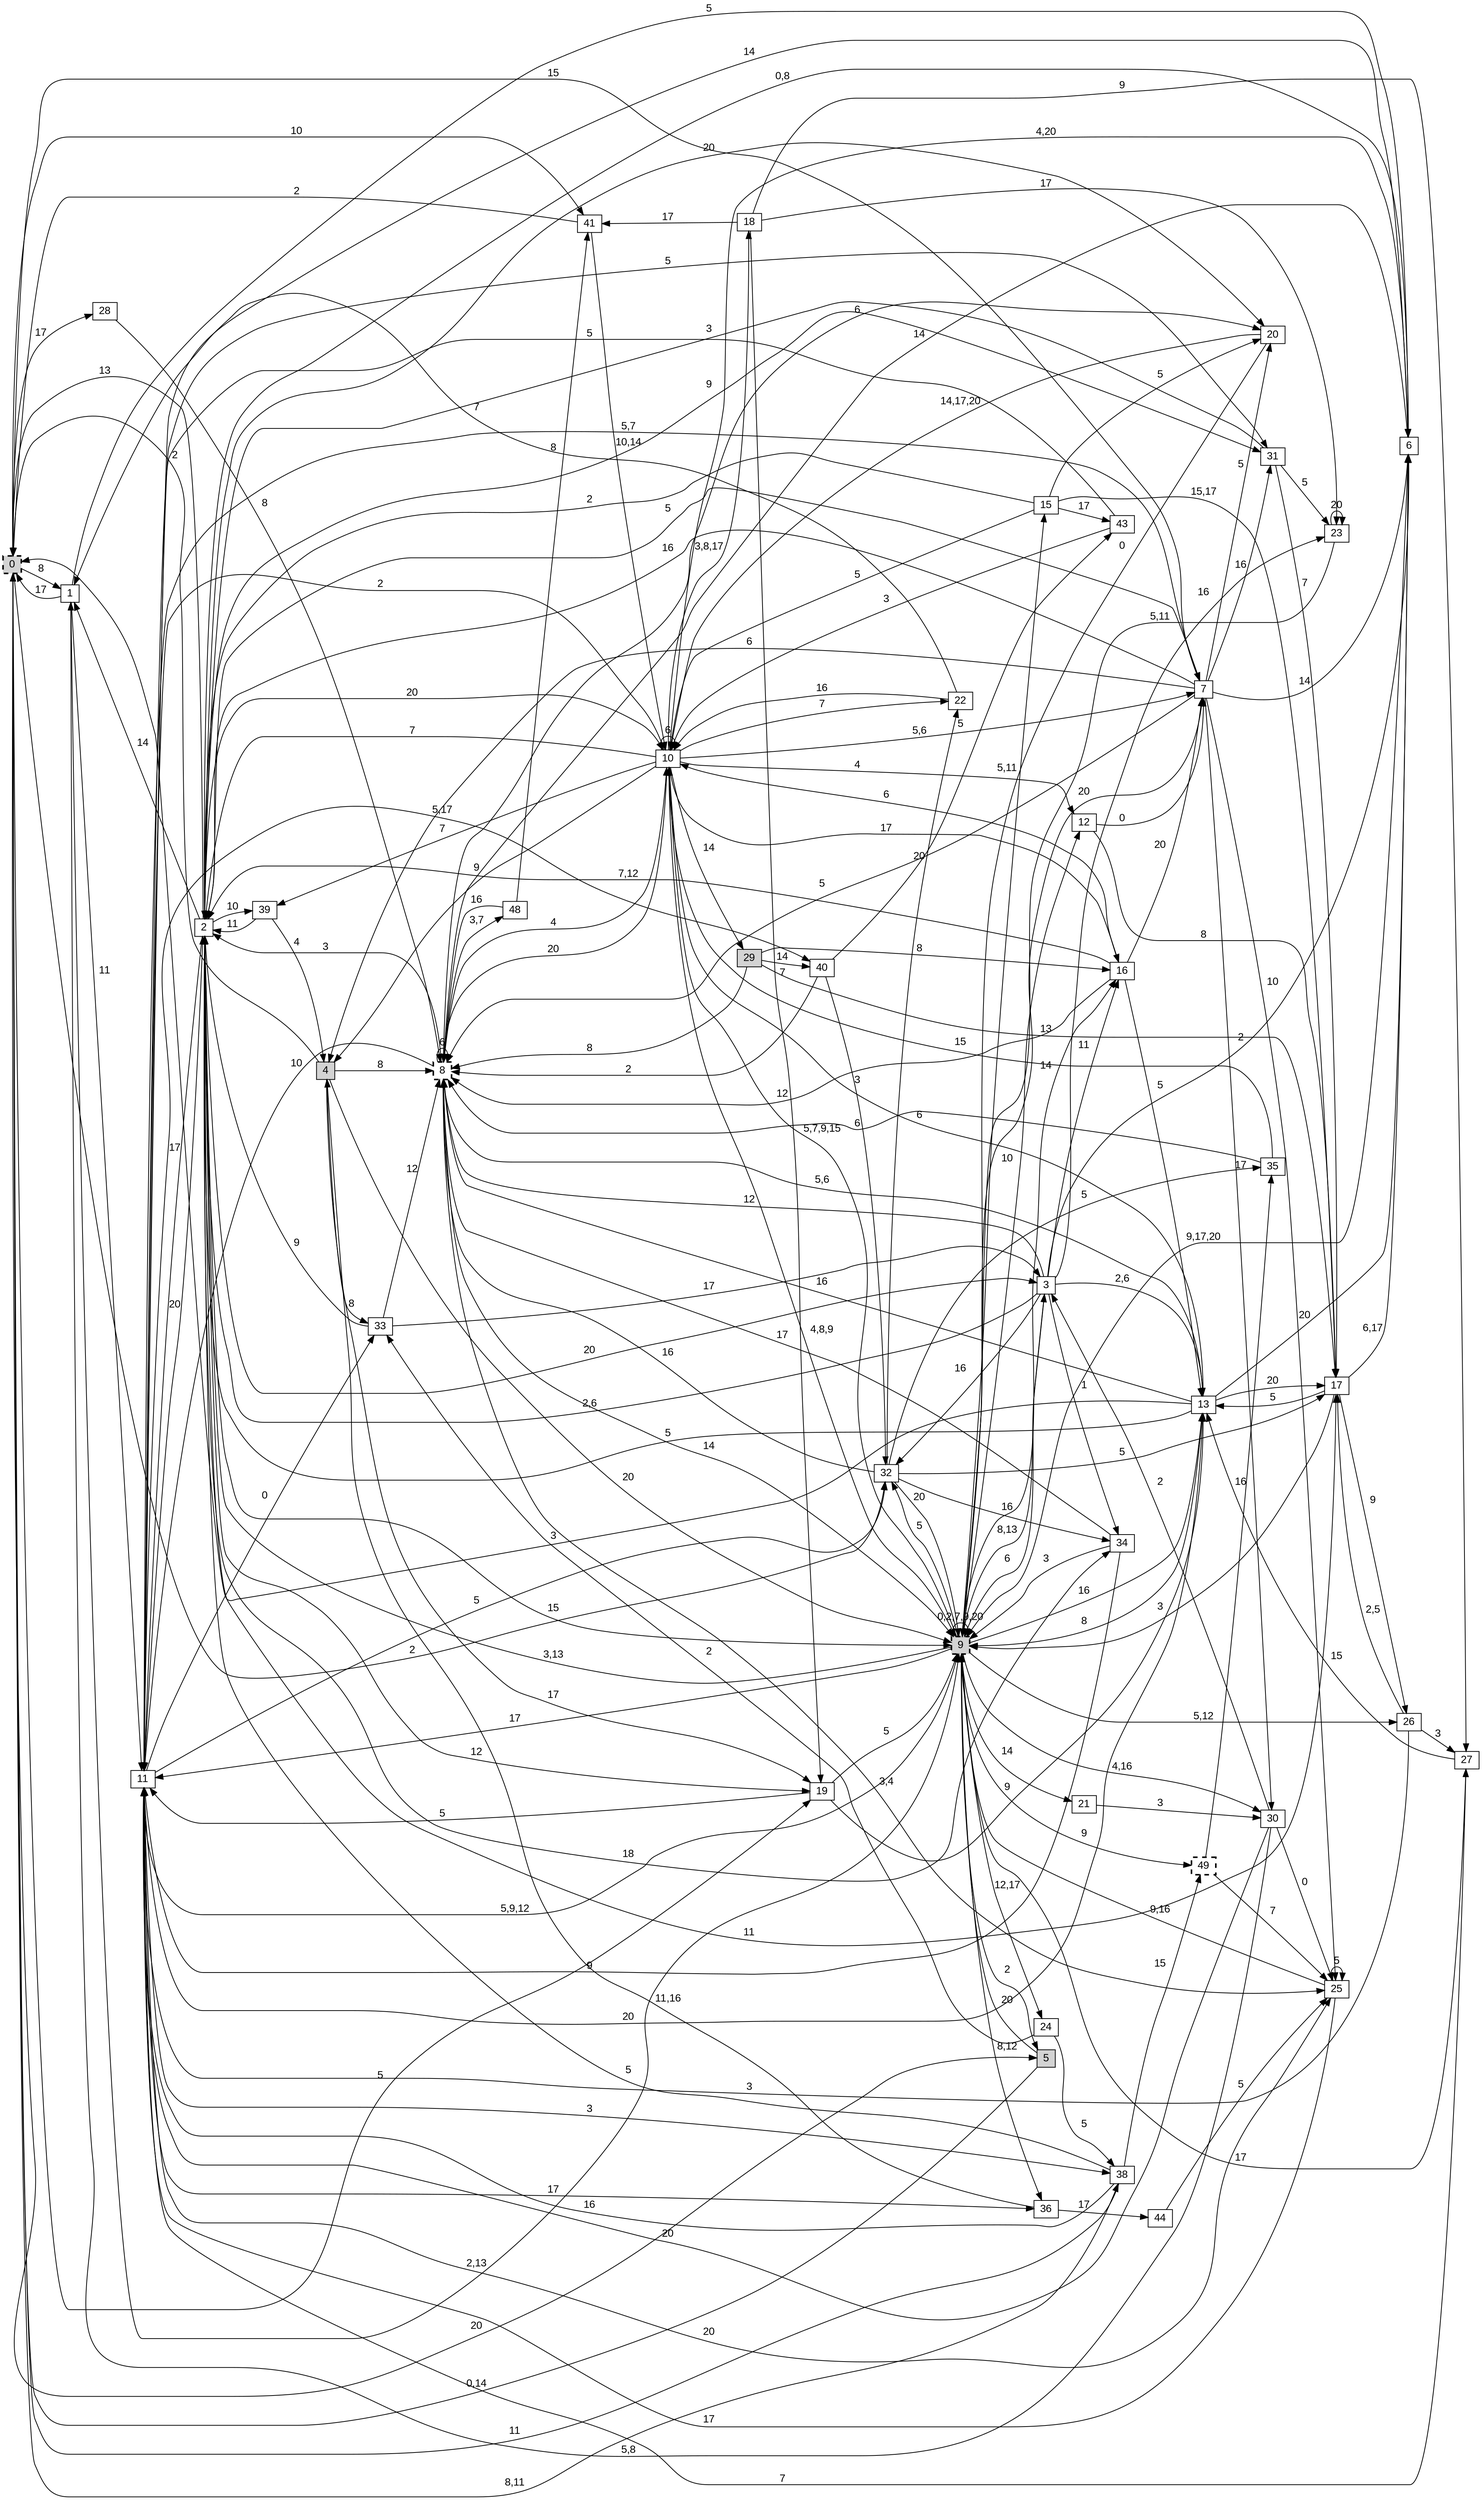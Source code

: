 digraph "NDFA" {
  rankdir=LR
  node [shape=box width=0.1 height=0.1 fontname=Arial]
  edge [fontname=Arial]
/* Estados */
 s0 [label="0" style="filled,bold,dashed"] /* I:1 F:1 D:0 */
 s1 [label="1" ] /* I:0 F:0 D:0 */
 s2 [label="2" ] /* I:0 F:0 D:0 */
 s3 [label="3" ] /* I:0 F:0 D:0 */
 s4 [label="4" style="filled"] /* I:1 F:0 D:0 */
 s5 [label="5" style="filled"] /* I:1 F:0 D:0 */
 s6 [label="6" ] /* I:0 F:0 D:0 */
 s7 [label="7" ] /* I:0 F:0 D:0 */
 s8 [label="8" style="bold,dashed"] /* I:0 F:1 D:0 */
 s9 [label="9" style="filled,bold,dashed"] /* I:1 F:1 D:0 */
 s10 [label="10" ] /* I:0 F:0 D:0 */
 s11 [label="11" ] /* I:0 F:0 D:0 */
 s12 [label="12" ] /* I:0 F:0 D:0 */
 s13 [label="13" ] /* I:0 F:0 D:0 */
 s15 [label="15" ] /* I:0 F:0 D:0 */
 s16 [label="16" ] /* I:0 F:0 D:0 */
 s17 [label="17" ] /* I:0 F:0 D:0 */
 s18 [label="18" ] /* I:0 F:0 D:0 */
 s19 [label="19" ] /* I:0 F:0 D:0 */
 s20 [label="20" ] /* I:0 F:0 D:0 */
 s21 [label="21" ] /* I:0 F:0 D:0 */
 s22 [label="22" ] /* I:0 F:0 D:0 */
 s23 [label="23" ] /* I:0 F:0 D:0 */
 s24 [label="24" ] /* I:0 F:0 D:0 */
 s25 [label="25" ] /* I:0 F:0 D:0 */
 s26 [label="26" ] /* I:0 F:0 D:0 */
 s27 [label="27" ] /* I:0 F:0 D:0 */
 s28 [label="28" ] /* I:0 F:0 D:0 */
 s29 [label="29" style="filled"] /* I:1 F:0 D:0 */
 s30 [label="30" ] /* I:0 F:0 D:0 */
 s31 [label="31" ] /* I:0 F:0 D:0 */
 s32 [label="32" ] /* I:0 F:0 D:0 */
 s33 [label="33" ] /* I:0 F:0 D:0 */
 s34 [label="34" ] /* I:0 F:0 D:0 */
 s35 [label="35" ] /* I:0 F:0 D:0 */
 s36 [label="36" ] /* I:0 F:0 D:0 */
 s38 [label="38" ] /* I:0 F:0 D:0 */
 s39 [label="39" ] /* I:0 F:0 D:0 */
 s40 [label="40" ] /* I:0 F:0 D:0 */
 s41 [label="41" ] /* I:0 F:0 D:0 */
 s43 [label="43" ] /* I:0 F:0 D:0 */
 s44 [label="44" ] /* I:0 F:0 D:0 */
 s48 [label="48" ] /* I:0 F:0 D:0 */
 s49 [label="49" style="bold,dashed"] /* I:0 F:1 D:0 */
/* Transiciones */
  s0 -> s1 [label="8"]
  s0 -> s5 [label="20"]
  s0 -> s19 [label="5"]
  s0 -> s28 [label="17"]
  s0 -> s32 [label="2"]
  s0 -> s38 [label="8,11"]
  s0 -> s41 [label="10"]
  s1 -> s0 [label="17"]
  s1 -> s6 [label="5"]
  s1 -> s9 [label="2,13"]
  s1 -> s11 [label="11"]
  s2 -> s0 [label="13"]
  s2 -> s1 [label="14"]
  s2 -> s3 [label="20"]
  s2 -> s7 [label="5"]
  s2 -> s9 [label="15"]
  s2 -> s10 [label="20"]
  s2 -> s11 [label="17"]
  s2 -> s17 [label="11"]
  s2 -> s19 [label="12"]
  s2 -> s20 [label="20"]
  s2 -> s31 [label="9"]
  s2 -> s34 [label="18"]
  s2 -> s39 [label="10"]
  s3 -> s2 [label="2,6"]
  s3 -> s6 [label="2"]
  s3 -> s8 [label="12"]
  s3 -> s9 [label="6"]
  s3 -> s13 [label="2,6"]
  s3 -> s16 [label="11"]
  s3 -> s23 [label="16"]
  s3 -> s32 [label="16"]
  s3 -> s34 [label="1"]
  s4 -> s0 [label="2"]
  s4 -> s8 [label="8"]
  s4 -> s9 [label="20"]
  s4 -> s19 [label="17"]
  s4 -> s33 [label="8"]
  s5 -> s0 [label="0,14"]
  s5 -> s9 [label="20"]
  s6 -> s2 [label="0,8"]
  s6 -> s8 [label="14"]
  s6 -> s9 [label="9,17,20"]
  s7 -> s0 [label="15"]
  s7 -> s2 [label="16"]
  s7 -> s4 [label="6"]
  s7 -> s6 [label="14"]
  s7 -> s8 [label="5"]
  s7 -> s20 [label="5"]
  s7 -> s25 [label="10"]
  s7 -> s30 [label="17"]
  s7 -> s31 [label="16"]
  s8 -> s2 [label="3"]
  s8 -> s8 [label="6"]
  s8 -> s9 [label="14"]
  s8 -> s10 [label="4"]
  s8 -> s11 [label="10"]
  s8 -> s13 [label="5,6"]
  s8 -> s20 [label="6"]
  s8 -> s25 [label="3,4"]
  s8 -> s48 [label="3,7"]
  s9 -> s2 [label="3,13"]
  s9 -> s3 [label="8,13"]
  s9 -> s5 [label="2"]
  s9 -> s7 [label="20"]
  s9 -> s9 [label="0,2,7,9,20"]
  s9 -> s10 [label="5,7,9,15"]
  s9 -> s11 [label="17"]
  s9 -> s12 [label="10"]
  s9 -> s13 [label="16"]
  s9 -> s15 [label="5,11"]
  s9 -> s16 [label="14"]
  s9 -> s21 [label="14"]
  s9 -> s24 [label="12,17"]
  s9 -> s26 [label="5,12"]
  s9 -> s30 [label="4,16"]
  s9 -> s32 [label="5"]
  s9 -> s36 [label="8,12"]
  s9 -> s49 [label="9"]
  s10 -> s2 [label="7"]
  s10 -> s4 [label="9"]
  s10 -> s6 [label="4,20"]
  s10 -> s7 [label="5,6"]
  s10 -> s8 [label="20"]
  s10 -> s9 [label="4,8,9"]
  s10 -> s10 [label="6"]
  s10 -> s11 [label="2"]
  s10 -> s12 [label="4"]
  s10 -> s16 [label="17"]
  s10 -> s18 [label="3,8,17"]
  s10 -> s22 [label="7"]
  s10 -> s29 [label="14"]
  s10 -> s39 [label="7"]
  s11 -> s2 [label="20"]
  s11 -> s6 [label="14"]
  s11 -> s7 [label="5,7"]
  s11 -> s9 [label="5,9,12"]
  s11 -> s25 [label="20"]
  s11 -> s27 [label="7"]
  s11 -> s31 [label="5"]
  s11 -> s32 [label="5"]
  s11 -> s33 [label="0"]
  s11 -> s36 [label="17"]
  s11 -> s38 [label="3"]
  s11 -> s40 [label="5,17"]
  s12 -> s7 [label="0"]
  s12 -> s17 [label="8"]
  s13 -> s0 [label="3"]
  s13 -> s2 [label="5"]
  s13 -> s6 [label="20"]
  s13 -> s8 [label="16"]
  s13 -> s9 [label="8"]
  s13 -> s10 [label="6"]
  s13 -> s11 [label="20"]
  s13 -> s17 [label="20"]
  s15 -> s2 [label="2"]
  s15 -> s10 [label="5"]
  s15 -> s17 [label="15,17"]
  s15 -> s20 [label="5"]
  s15 -> s43 [label="17"]
  s16 -> s2 [label="7,12"]
  s16 -> s7 [label="20"]
  s16 -> s8 [label="12"]
  s16 -> s10 [label="6"]
  s16 -> s13 [label="5"]
  s17 -> s6 [label="6,17"]
  s17 -> s9 [label="3"]
  s17 -> s13 [label="5"]
  s17 -> s26 [label="9"]
  s18 -> s19 [label="7"]
  s18 -> s23 [label="17"]
  s18 -> s27 [label="9"]
  s18 -> s41 [label="17"]
  s19 -> s9 [label="5"]
  s19 -> s11 [label="5"]
  s19 -> s13 [label="9"]
  s20 -> s9 [label="0"]
  s20 -> s10 [label="14,17,20"]
  s21 -> s30 [label="3"]
  s22 -> s1 [label="7"]
  s22 -> s10 [label="16"]
  s23 -> s9 [label="5,11"]
  s23 -> s23 [label="20"]
  s24 -> s33 [label="2"]
  s24 -> s38 [label="5"]
  s25 -> s9 [label="9,16"]
  s25 -> s11 [label="17"]
  s25 -> s25 [label="5"]
  s26 -> s11 [label="3"]
  s26 -> s17 [label="2,5"]
  s26 -> s27 [label="3"]
  s27 -> s9 [label="17"]
  s27 -> s13 [label="15"]
  s28 -> s8 [label="8"]
  s29 -> s8 [label="8"]
  s29 -> s16 [label="8"]
  s29 -> s17 [label="13"]
  s29 -> s40 [label="14"]
  s30 -> s1 [label="5,8"]
  s30 -> s3 [label="2"]
  s30 -> s11 [label="20"]
  s30 -> s25 [label="0"]
  s31 -> s2 [label="3"]
  s31 -> s17 [label="7"]
  s31 -> s23 [label="5"]
  s32 -> s8 [label="16"]
  s32 -> s9 [label="20"]
  s32 -> s17 [label="5"]
  s32 -> s22 [label="20"]
  s32 -> s34 [label="16"]
  s32 -> s35 [label="5"]
  s33 -> s2 [label="9"]
  s33 -> s3 [label="17"]
  s33 -> s8 [label="12"]
  s34 -> s8 [label="17"]
  s34 -> s9 [label="3"]
  s34 -> s11 [label="9"]
  s35 -> s8 [label="6"]
  s35 -> s10 [label="15"]
  s36 -> s4 [label="11,16"]
  s36 -> s44 [label="17"]
  s38 -> s0 [label="11"]
  s38 -> s2 [label="5"]
  s38 -> s11 [label="16"]
  s38 -> s49 [label="15"]
  s39 -> s2 [label="11"]
  s39 -> s4 [label="4"]
  s40 -> s8 [label="2"]
  s40 -> s32 [label="3"]
  s40 -> s43 [label="5"]
  s41 -> s0 [label="2"]
  s41 -> s10 [label="10,14"]
  s43 -> s10 [label="3"]
  s43 -> s11 [label="5"]
  s44 -> s25 [label="5"]
  s48 -> s8 [label="16"]
  s48 -> s41 [label="8"]
  s49 -> s25 [label="7"]
  s49 -> s35 [label="16"]
}
